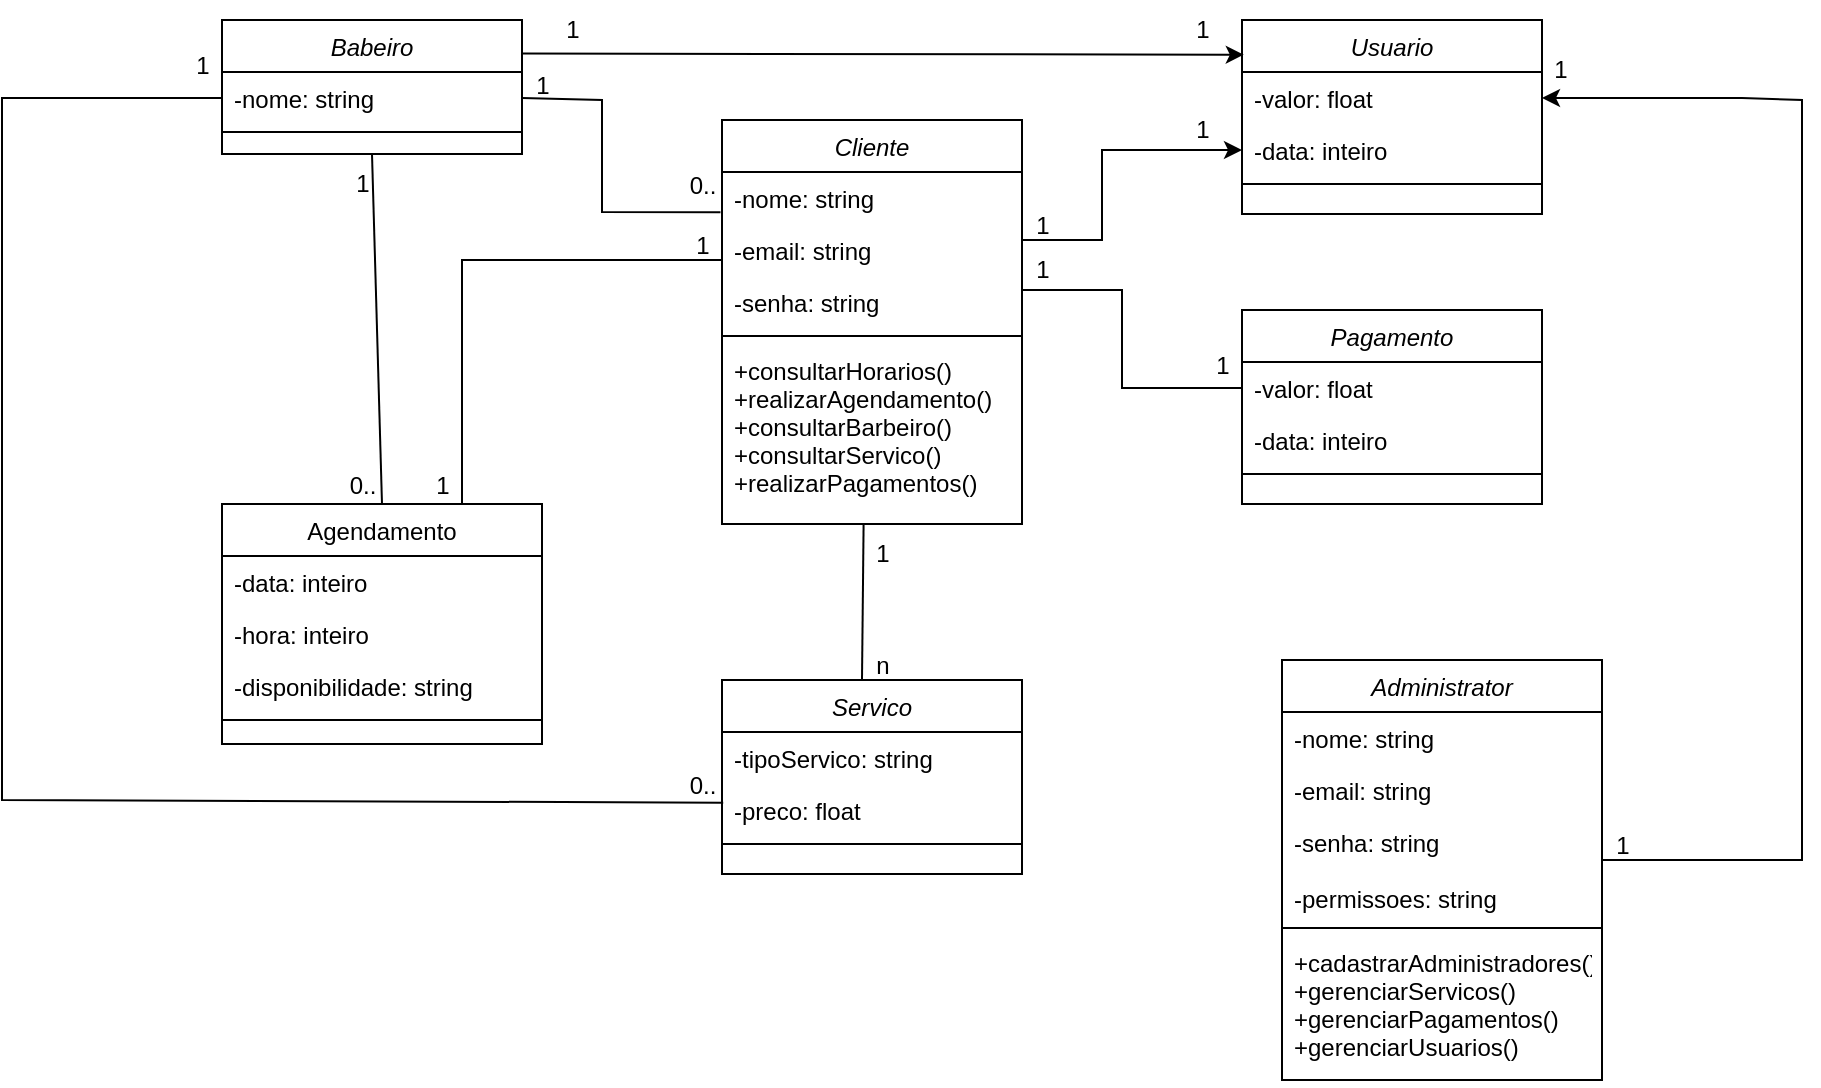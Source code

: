 <mxfile version="22.0.8" type="github">
  <diagram id="C5RBs43oDa-KdzZeNtuy" name="Page-1">
    <mxGraphModel dx="3301" dy="897" grid="1" gridSize="10" guides="1" tooltips="1" connect="1" arrows="1" fold="1" page="1" pageScale="1" pageWidth="827" pageHeight="1169" math="0" shadow="0">
      <root>
        <mxCell id="WIyWlLk6GJQsqaUBKTNV-0" />
        <mxCell id="WIyWlLk6GJQsqaUBKTNV-1" parent="WIyWlLk6GJQsqaUBKTNV-0" />
        <mxCell id="zkfFHV4jXpPFQw0GAbJ--0" value="Cliente" style="swimlane;fontStyle=2;align=center;verticalAlign=top;childLayout=stackLayout;horizontal=1;startSize=26;horizontalStack=0;resizeParent=1;resizeLast=0;collapsible=1;marginBottom=0;rounded=0;shadow=0;strokeWidth=1;" parent="WIyWlLk6GJQsqaUBKTNV-1" vertex="1">
          <mxGeometry x="-590" y="130" width="150" height="202" as="geometry">
            <mxRectangle x="230" y="140" width="160" height="26" as="alternateBounds" />
          </mxGeometry>
        </mxCell>
        <mxCell id="zkfFHV4jXpPFQw0GAbJ--1" value="-nome: string" style="text;align=left;verticalAlign=top;spacingLeft=4;spacingRight=4;overflow=hidden;rotatable=0;points=[[0,0.5],[1,0.5]];portConstraint=eastwest;" parent="zkfFHV4jXpPFQw0GAbJ--0" vertex="1">
          <mxGeometry y="26" width="150" height="26" as="geometry" />
        </mxCell>
        <mxCell id="zkfFHV4jXpPFQw0GAbJ--2" value="-email: string" style="text;align=left;verticalAlign=top;spacingLeft=4;spacingRight=4;overflow=hidden;rotatable=0;points=[[0,0.5],[1,0.5]];portConstraint=eastwest;rounded=0;shadow=0;html=0;" parent="zkfFHV4jXpPFQw0GAbJ--0" vertex="1">
          <mxGeometry y="52" width="150" height="26" as="geometry" />
        </mxCell>
        <mxCell id="zkfFHV4jXpPFQw0GAbJ--3" value="-senha: string" style="text;align=left;verticalAlign=top;spacingLeft=4;spacingRight=4;overflow=hidden;rotatable=0;points=[[0,0.5],[1,0.5]];portConstraint=eastwest;rounded=0;shadow=0;html=0;" parent="zkfFHV4jXpPFQw0GAbJ--0" vertex="1">
          <mxGeometry y="78" width="150" height="26" as="geometry" />
        </mxCell>
        <mxCell id="zkfFHV4jXpPFQw0GAbJ--4" value="" style="line;html=1;strokeWidth=1;align=left;verticalAlign=middle;spacingTop=-1;spacingLeft=3;spacingRight=3;rotatable=0;labelPosition=right;points=[];portConstraint=eastwest;" parent="zkfFHV4jXpPFQw0GAbJ--0" vertex="1">
          <mxGeometry y="104" width="150" height="8" as="geometry" />
        </mxCell>
        <mxCell id="zkfFHV4jXpPFQw0GAbJ--5" value="+consultarHorarios()&#xa;+realizarAgendamento()&#xa;+consultarBarbeiro()&#xa;+consultarServico()&#xa;+realizarPagamentos()" style="text;align=left;verticalAlign=top;spacingLeft=4;spacingRight=4;overflow=hidden;rotatable=0;points=[[0,0.5],[1,0.5]];portConstraint=eastwest;" parent="zkfFHV4jXpPFQw0GAbJ--0" vertex="1">
          <mxGeometry y="112" width="150" height="90" as="geometry" />
        </mxCell>
        <mxCell id="zkfFHV4jXpPFQw0GAbJ--17" value="Agendamento" style="swimlane;fontStyle=0;align=center;verticalAlign=top;childLayout=stackLayout;horizontal=1;startSize=26;horizontalStack=0;resizeParent=1;resizeLast=0;collapsible=1;marginBottom=0;rounded=0;shadow=0;strokeWidth=1;" parent="WIyWlLk6GJQsqaUBKTNV-1" vertex="1">
          <mxGeometry x="-840" y="322" width="160" height="120" as="geometry">
            <mxRectangle x="550" y="140" width="160" height="26" as="alternateBounds" />
          </mxGeometry>
        </mxCell>
        <mxCell id="zkfFHV4jXpPFQw0GAbJ--18" value="-data: inteiro" style="text;align=left;verticalAlign=top;spacingLeft=4;spacingRight=4;overflow=hidden;rotatable=0;points=[[0,0.5],[1,0.5]];portConstraint=eastwest;" parent="zkfFHV4jXpPFQw0GAbJ--17" vertex="1">
          <mxGeometry y="26" width="160" height="26" as="geometry" />
        </mxCell>
        <mxCell id="zkfFHV4jXpPFQw0GAbJ--19" value="-hora: inteiro" style="text;align=left;verticalAlign=top;spacingLeft=4;spacingRight=4;overflow=hidden;rotatable=0;points=[[0,0.5],[1,0.5]];portConstraint=eastwest;rounded=0;shadow=0;html=0;" parent="zkfFHV4jXpPFQw0GAbJ--17" vertex="1">
          <mxGeometry y="52" width="160" height="26" as="geometry" />
        </mxCell>
        <mxCell id="zkfFHV4jXpPFQw0GAbJ--20" value="-disponibilidade: string" style="text;align=left;verticalAlign=top;spacingLeft=4;spacingRight=4;overflow=hidden;rotatable=0;points=[[0,0.5],[1,0.5]];portConstraint=eastwest;rounded=0;shadow=0;html=0;" parent="zkfFHV4jXpPFQw0GAbJ--17" vertex="1">
          <mxGeometry y="78" width="160" height="26" as="geometry" />
        </mxCell>
        <mxCell id="zkfFHV4jXpPFQw0GAbJ--23" value="" style="line;html=1;strokeWidth=1;align=left;verticalAlign=middle;spacingTop=-1;spacingLeft=3;spacingRight=3;rotatable=0;labelPosition=right;points=[];portConstraint=eastwest;" parent="zkfFHV4jXpPFQw0GAbJ--17" vertex="1">
          <mxGeometry y="104" width="160" height="8" as="geometry" />
        </mxCell>
        <mxCell id="aGwhg0bKs-_4AsM8gveS-29" value="Servico" style="swimlane;fontStyle=2;align=center;verticalAlign=top;childLayout=stackLayout;horizontal=1;startSize=26;horizontalStack=0;resizeParent=1;resizeLast=0;collapsible=1;marginBottom=0;rounded=0;shadow=0;strokeWidth=1;" parent="WIyWlLk6GJQsqaUBKTNV-1" vertex="1">
          <mxGeometry x="-590" y="410" width="150" height="97" as="geometry">
            <mxRectangle x="230" y="140" width="160" height="26" as="alternateBounds" />
          </mxGeometry>
        </mxCell>
        <mxCell id="aGwhg0bKs-_4AsM8gveS-30" value="-tipoServico: string" style="text;align=left;verticalAlign=top;spacingLeft=4;spacingRight=4;overflow=hidden;rotatable=0;points=[[0,0.5],[1,0.5]];portConstraint=eastwest;" parent="aGwhg0bKs-_4AsM8gveS-29" vertex="1">
          <mxGeometry y="26" width="150" height="26" as="geometry" />
        </mxCell>
        <mxCell id="aGwhg0bKs-_4AsM8gveS-31" value="-preco: float" style="text;align=left;verticalAlign=top;spacingLeft=4;spacingRight=4;overflow=hidden;rotatable=0;points=[[0,0.5],[1,0.5]];portConstraint=eastwest;rounded=0;shadow=0;html=0;" parent="aGwhg0bKs-_4AsM8gveS-29" vertex="1">
          <mxGeometry y="52" width="150" height="26" as="geometry" />
        </mxCell>
        <mxCell id="aGwhg0bKs-_4AsM8gveS-33" value="" style="line;html=1;strokeWidth=1;align=left;verticalAlign=middle;spacingTop=-1;spacingLeft=3;spacingRight=3;rotatable=0;labelPosition=right;points=[];portConstraint=eastwest;" parent="aGwhg0bKs-_4AsM8gveS-29" vertex="1">
          <mxGeometry y="78" width="150" height="8" as="geometry" />
        </mxCell>
        <mxCell id="aGwhg0bKs-_4AsM8gveS-40" value="Babeiro" style="swimlane;fontStyle=2;align=center;verticalAlign=top;childLayout=stackLayout;horizontal=1;startSize=26;horizontalStack=0;resizeParent=1;resizeLast=0;collapsible=1;marginBottom=0;rounded=0;shadow=0;strokeWidth=1;" parent="WIyWlLk6GJQsqaUBKTNV-1" vertex="1">
          <mxGeometry x="-840" y="80" width="150" height="67" as="geometry">
            <mxRectangle x="230" y="140" width="160" height="26" as="alternateBounds" />
          </mxGeometry>
        </mxCell>
        <mxCell id="aGwhg0bKs-_4AsM8gveS-41" value="-nome: string" style="text;align=left;verticalAlign=top;spacingLeft=4;spacingRight=4;overflow=hidden;rotatable=0;points=[[0,0.5],[1,0.5]];portConstraint=eastwest;" parent="aGwhg0bKs-_4AsM8gveS-40" vertex="1">
          <mxGeometry y="26" width="150" height="26" as="geometry" />
        </mxCell>
        <mxCell id="aGwhg0bKs-_4AsM8gveS-42" value="" style="line;html=1;strokeWidth=1;align=left;verticalAlign=middle;spacingTop=-1;spacingLeft=3;spacingRight=3;rotatable=0;labelPosition=right;points=[];portConstraint=eastwest;" parent="aGwhg0bKs-_4AsM8gveS-40" vertex="1">
          <mxGeometry y="52" width="150" height="8" as="geometry" />
        </mxCell>
        <mxCell id="aGwhg0bKs-_4AsM8gveS-43" value="Administrator" style="swimlane;fontStyle=2;align=center;verticalAlign=top;childLayout=stackLayout;horizontal=1;startSize=26;horizontalStack=0;resizeParent=1;resizeLast=0;collapsible=1;marginBottom=0;rounded=0;shadow=0;strokeWidth=1;" parent="WIyWlLk6GJQsqaUBKTNV-1" vertex="1">
          <mxGeometry x="-310" y="400" width="160" height="210" as="geometry">
            <mxRectangle x="230" y="140" width="160" height="26" as="alternateBounds" />
          </mxGeometry>
        </mxCell>
        <mxCell id="aGwhg0bKs-_4AsM8gveS-44" value="-nome: string" style="text;align=left;verticalAlign=top;spacingLeft=4;spacingRight=4;overflow=hidden;rotatable=0;points=[[0,0.5],[1,0.5]];portConstraint=eastwest;" parent="aGwhg0bKs-_4AsM8gveS-43" vertex="1">
          <mxGeometry y="26" width="160" height="26" as="geometry" />
        </mxCell>
        <mxCell id="aGwhg0bKs-_4AsM8gveS-45" value="-email: string" style="text;align=left;verticalAlign=top;spacingLeft=4;spacingRight=4;overflow=hidden;rotatable=0;points=[[0,0.5],[1,0.5]];portConstraint=eastwest;rounded=0;shadow=0;html=0;" parent="aGwhg0bKs-_4AsM8gveS-43" vertex="1">
          <mxGeometry y="52" width="160" height="26" as="geometry" />
        </mxCell>
        <mxCell id="aGwhg0bKs-_4AsM8gveS-46" value="-senha: string&#xa;&#xa;-permissoes: string" style="text;align=left;verticalAlign=top;spacingLeft=4;spacingRight=4;overflow=hidden;rotatable=0;points=[[0,0.5],[1,0.5]];portConstraint=eastwest;rounded=0;shadow=0;html=0;" parent="aGwhg0bKs-_4AsM8gveS-43" vertex="1">
          <mxGeometry y="78" width="160" height="52" as="geometry" />
        </mxCell>
        <mxCell id="aGwhg0bKs-_4AsM8gveS-47" value="" style="line;html=1;strokeWidth=1;align=left;verticalAlign=middle;spacingTop=-1;spacingLeft=3;spacingRight=3;rotatable=0;labelPosition=right;points=[];portConstraint=eastwest;" parent="aGwhg0bKs-_4AsM8gveS-43" vertex="1">
          <mxGeometry y="130" width="160" height="8" as="geometry" />
        </mxCell>
        <mxCell id="aGwhg0bKs-_4AsM8gveS-48" value="+cadastrarAdministradores()&#xa;+gerenciarServicos()&#xa;+gerenciarPagamentos()&#xa;+gerenciarUsuarios()&#xa;" style="text;align=left;verticalAlign=top;spacingLeft=4;spacingRight=4;overflow=hidden;rotatable=0;points=[[0,0.5],[1,0.5]];portConstraint=eastwest;" parent="aGwhg0bKs-_4AsM8gveS-43" vertex="1">
          <mxGeometry y="138" width="160" height="72" as="geometry" />
        </mxCell>
        <mxCell id="aGwhg0bKs-_4AsM8gveS-51" value="Pagamento" style="swimlane;fontStyle=2;align=center;verticalAlign=top;childLayout=stackLayout;horizontal=1;startSize=26;horizontalStack=0;resizeParent=1;resizeLast=0;collapsible=1;marginBottom=0;rounded=0;shadow=0;strokeWidth=1;" parent="WIyWlLk6GJQsqaUBKTNV-1" vertex="1">
          <mxGeometry x="-330" y="225" width="150" height="97" as="geometry">
            <mxRectangle x="230" y="140" width="160" height="26" as="alternateBounds" />
          </mxGeometry>
        </mxCell>
        <mxCell id="aGwhg0bKs-_4AsM8gveS-52" value="-valor: float" style="text;align=left;verticalAlign=top;spacingLeft=4;spacingRight=4;overflow=hidden;rotatable=0;points=[[0,0.5],[1,0.5]];portConstraint=eastwest;" parent="aGwhg0bKs-_4AsM8gveS-51" vertex="1">
          <mxGeometry y="26" width="150" height="26" as="geometry" />
        </mxCell>
        <mxCell id="aGwhg0bKs-_4AsM8gveS-53" value="-data: inteiro" style="text;align=left;verticalAlign=top;spacingLeft=4;spacingRight=4;overflow=hidden;rotatable=0;points=[[0,0.5],[1,0.5]];portConstraint=eastwest;rounded=0;shadow=0;html=0;" parent="aGwhg0bKs-_4AsM8gveS-51" vertex="1">
          <mxGeometry y="52" width="150" height="26" as="geometry" />
        </mxCell>
        <mxCell id="aGwhg0bKs-_4AsM8gveS-54" value="" style="line;html=1;strokeWidth=1;align=left;verticalAlign=middle;spacingTop=-1;spacingLeft=3;spacingRight=3;rotatable=0;labelPosition=right;points=[];portConstraint=eastwest;" parent="aGwhg0bKs-_4AsM8gveS-51" vertex="1">
          <mxGeometry y="78" width="150" height="8" as="geometry" />
        </mxCell>
        <mxCell id="aGwhg0bKs-_4AsM8gveS-55" value="" style="endArrow=none;html=1;rounded=0;entryX=0;entryY=0.5;entryDx=0;entryDy=0;" parent="WIyWlLk6GJQsqaUBKTNV-1" target="aGwhg0bKs-_4AsM8gveS-52" edge="1">
          <mxGeometry width="50" height="50" relative="1" as="geometry">
            <mxPoint x="-440" y="215" as="sourcePoint" />
            <mxPoint x="-330" y="165" as="targetPoint" />
            <Array as="points">
              <mxPoint x="-390" y="215" />
              <mxPoint x="-390" y="264" />
              <mxPoint x="-370" y="264" />
            </Array>
          </mxGeometry>
        </mxCell>
        <mxCell id="aGwhg0bKs-_4AsM8gveS-58" value="Usuario" style="swimlane;fontStyle=2;align=center;verticalAlign=top;childLayout=stackLayout;horizontal=1;startSize=26;horizontalStack=0;resizeParent=1;resizeLast=0;collapsible=1;marginBottom=0;rounded=0;shadow=0;strokeWidth=1;" parent="WIyWlLk6GJQsqaUBKTNV-1" vertex="1">
          <mxGeometry x="-330" y="80" width="150" height="97" as="geometry">
            <mxRectangle x="230" y="140" width="160" height="26" as="alternateBounds" />
          </mxGeometry>
        </mxCell>
        <mxCell id="aGwhg0bKs-_4AsM8gveS-59" value="-valor: float" style="text;align=left;verticalAlign=top;spacingLeft=4;spacingRight=4;overflow=hidden;rotatable=0;points=[[0,0.5],[1,0.5]];portConstraint=eastwest;" parent="aGwhg0bKs-_4AsM8gveS-58" vertex="1">
          <mxGeometry y="26" width="150" height="26" as="geometry" />
        </mxCell>
        <mxCell id="aGwhg0bKs-_4AsM8gveS-60" value="-data: inteiro" style="text;align=left;verticalAlign=top;spacingLeft=4;spacingRight=4;overflow=hidden;rotatable=0;points=[[0,0.5],[1,0.5]];portConstraint=eastwest;rounded=0;shadow=0;html=0;" parent="aGwhg0bKs-_4AsM8gveS-58" vertex="1">
          <mxGeometry y="52" width="150" height="26" as="geometry" />
        </mxCell>
        <mxCell id="aGwhg0bKs-_4AsM8gveS-61" value="" style="line;html=1;strokeWidth=1;align=left;verticalAlign=middle;spacingTop=-1;spacingLeft=3;spacingRight=3;rotatable=0;labelPosition=right;points=[];portConstraint=eastwest;" parent="aGwhg0bKs-_4AsM8gveS-58" vertex="1">
          <mxGeometry y="78" width="150" height="8" as="geometry" />
        </mxCell>
        <mxCell id="aGwhg0bKs-_4AsM8gveS-64" value="" style="endArrow=classic;html=1;rounded=0;entryX=0;entryY=0.5;entryDx=0;entryDy=0;" parent="WIyWlLk6GJQsqaUBKTNV-1" target="aGwhg0bKs-_4AsM8gveS-60" edge="1">
          <mxGeometry width="50" height="50" relative="1" as="geometry">
            <mxPoint x="-440" y="190" as="sourcePoint" />
            <mxPoint x="-280" y="130" as="targetPoint" />
            <Array as="points">
              <mxPoint x="-400" y="190" />
              <mxPoint x="-400" y="145" />
            </Array>
          </mxGeometry>
        </mxCell>
        <mxCell id="aGwhg0bKs-_4AsM8gveS-65" value="" style="endArrow=classic;html=1;rounded=0;entryX=1;entryY=0.5;entryDx=0;entryDy=0;" parent="WIyWlLk6GJQsqaUBKTNV-1" target="aGwhg0bKs-_4AsM8gveS-59" edge="1">
          <mxGeometry width="50" height="50" relative="1" as="geometry">
            <mxPoint x="-150" y="500" as="sourcePoint" />
            <mxPoint x="-30" y="140" as="targetPoint" />
            <Array as="points">
              <mxPoint x="-50" y="500" />
              <mxPoint x="-50" y="120" />
              <mxPoint x="-80" y="119" />
            </Array>
          </mxGeometry>
        </mxCell>
        <mxCell id="aGwhg0bKs-_4AsM8gveS-66" value="" style="endArrow=none;html=1;rounded=0;entryX=0;entryY=0.692;entryDx=0;entryDy=0;entryPerimeter=0;exitX=0.75;exitY=0;exitDx=0;exitDy=0;" parent="WIyWlLk6GJQsqaUBKTNV-1" source="zkfFHV4jXpPFQw0GAbJ--17" target="zkfFHV4jXpPFQw0GAbJ--2" edge="1">
          <mxGeometry width="50" height="50" relative="1" as="geometry">
            <mxPoint x="-720" y="320" as="sourcePoint" />
            <mxPoint x="-590" y="206" as="targetPoint" />
            <Array as="points">
              <mxPoint x="-720" y="200" />
            </Array>
          </mxGeometry>
        </mxCell>
        <mxCell id="aGwhg0bKs-_4AsM8gveS-70" value="" style="endArrow=classic;html=1;rounded=0;entryX=0.006;entryY=0.179;entryDx=0;entryDy=0;exitX=1;exitY=0.25;exitDx=0;exitDy=0;entryPerimeter=0;" parent="WIyWlLk6GJQsqaUBKTNV-1" source="aGwhg0bKs-_4AsM8gveS-40" target="aGwhg0bKs-_4AsM8gveS-58" edge="1">
          <mxGeometry width="50" height="50" relative="1" as="geometry">
            <mxPoint x="-420" y="290" as="sourcePoint" />
            <mxPoint x="-370" y="240" as="targetPoint" />
          </mxGeometry>
        </mxCell>
        <mxCell id="aGwhg0bKs-_4AsM8gveS-72" value="" style="endArrow=none;html=1;rounded=0;entryX=0.472;entryY=1.001;entryDx=0;entryDy=0;entryPerimeter=0;" parent="WIyWlLk6GJQsqaUBKTNV-1" target="zkfFHV4jXpPFQw0GAbJ--5" edge="1">
          <mxGeometry width="50" height="50" relative="1" as="geometry">
            <mxPoint x="-520" y="410" as="sourcePoint" />
            <mxPoint x="-520" y="340" as="targetPoint" />
          </mxGeometry>
        </mxCell>
        <mxCell id="aGwhg0bKs-_4AsM8gveS-73" value="" style="endArrow=none;html=1;rounded=0;entryX=1;entryY=0.5;entryDx=0;entryDy=0;exitX=-0.005;exitY=0.773;exitDx=0;exitDy=0;exitPerimeter=0;" parent="WIyWlLk6GJQsqaUBKTNV-1" source="zkfFHV4jXpPFQw0GAbJ--1" target="aGwhg0bKs-_4AsM8gveS-41" edge="1">
          <mxGeometry width="50" height="50" relative="1" as="geometry">
            <mxPoint x="-620" y="318" as="sourcePoint" />
            <mxPoint x="-570" y="268" as="targetPoint" />
            <Array as="points">
              <mxPoint x="-650" y="176" />
              <mxPoint x="-650" y="120" />
            </Array>
          </mxGeometry>
        </mxCell>
        <mxCell id="aGwhg0bKs-_4AsM8gveS-74" value="" style="endArrow=none;html=1;rounded=0;entryX=0;entryY=0.5;entryDx=0;entryDy=0;exitX=0.004;exitY=0.359;exitDx=0;exitDy=0;exitPerimeter=0;" parent="WIyWlLk6GJQsqaUBKTNV-1" source="aGwhg0bKs-_4AsM8gveS-31" target="aGwhg0bKs-_4AsM8gveS-41" edge="1">
          <mxGeometry width="50" height="50" relative="1" as="geometry">
            <mxPoint x="-900" y="120" as="sourcePoint" />
            <mxPoint x="-530" y="290" as="targetPoint" />
            <Array as="points">
              <mxPoint x="-950" y="470" />
              <mxPoint x="-950" y="119" />
            </Array>
          </mxGeometry>
        </mxCell>
        <mxCell id="aGwhg0bKs-_4AsM8gveS-79" value="" style="endArrow=none;html=1;rounded=0;entryX=0.5;entryY=1;entryDx=0;entryDy=0;exitX=0.5;exitY=0;exitDx=0;exitDy=0;" parent="WIyWlLk6GJQsqaUBKTNV-1" source="zkfFHV4jXpPFQw0GAbJ--17" target="aGwhg0bKs-_4AsM8gveS-40" edge="1">
          <mxGeometry width="50" height="50" relative="1" as="geometry">
            <mxPoint x="-550" y="230" as="sourcePoint" />
            <mxPoint x="-500" y="180" as="targetPoint" />
          </mxGeometry>
        </mxCell>
        <mxCell id="aGwhg0bKs-_4AsM8gveS-80" value="1" style="text;html=1;align=center;verticalAlign=middle;resizable=0;points=[];autosize=1;strokeColor=none;fillColor=none;" parent="WIyWlLk6GJQsqaUBKTNV-1" vertex="1">
          <mxGeometry x="-680" y="70" width="30" height="30" as="geometry" />
        </mxCell>
        <mxCell id="aGwhg0bKs-_4AsM8gveS-81" value="1" style="text;html=1;align=center;verticalAlign=middle;resizable=0;points=[];autosize=1;strokeColor=none;fillColor=none;" parent="WIyWlLk6GJQsqaUBKTNV-1" vertex="1">
          <mxGeometry x="-365" y="70" width="30" height="30" as="geometry" />
        </mxCell>
        <mxCell id="aGwhg0bKs-_4AsM8gveS-82" value="1" style="text;html=1;align=center;verticalAlign=middle;resizable=0;points=[];autosize=1;strokeColor=none;fillColor=none;" parent="WIyWlLk6GJQsqaUBKTNV-1" vertex="1">
          <mxGeometry x="-445" y="168" width="30" height="30" as="geometry" />
        </mxCell>
        <mxCell id="aGwhg0bKs-_4AsM8gveS-83" value="1" style="text;html=1;align=center;verticalAlign=middle;resizable=0;points=[];autosize=1;strokeColor=none;fillColor=none;" parent="WIyWlLk6GJQsqaUBKTNV-1" vertex="1">
          <mxGeometry x="-365" y="120" width="30" height="30" as="geometry" />
        </mxCell>
        <mxCell id="aGwhg0bKs-_4AsM8gveS-84" value="1" style="text;html=1;align=center;verticalAlign=middle;resizable=0;points=[];autosize=1;strokeColor=none;fillColor=none;" parent="WIyWlLk6GJQsqaUBKTNV-1" vertex="1">
          <mxGeometry x="-155" y="478" width="30" height="30" as="geometry" />
        </mxCell>
        <mxCell id="aGwhg0bKs-_4AsM8gveS-85" value="1" style="text;html=1;align=center;verticalAlign=middle;resizable=0;points=[];autosize=1;strokeColor=none;fillColor=none;" parent="WIyWlLk6GJQsqaUBKTNV-1" vertex="1">
          <mxGeometry x="-186" y="90" width="30" height="30" as="geometry" />
        </mxCell>
        <mxCell id="aGwhg0bKs-_4AsM8gveS-86" value="0.." style="text;html=1;align=center;verticalAlign=middle;resizable=0;points=[];autosize=1;strokeColor=none;fillColor=none;" parent="WIyWlLk6GJQsqaUBKTNV-1" vertex="1">
          <mxGeometry x="-620" y="148" width="40" height="30" as="geometry" />
        </mxCell>
        <mxCell id="aGwhg0bKs-_4AsM8gveS-87" value="1" style="text;html=1;align=center;verticalAlign=middle;resizable=0;points=[];autosize=1;strokeColor=none;fillColor=none;" parent="WIyWlLk6GJQsqaUBKTNV-1" vertex="1">
          <mxGeometry x="-695" y="98" width="30" height="30" as="geometry" />
        </mxCell>
        <mxCell id="aGwhg0bKs-_4AsM8gveS-89" value="1" style="text;html=1;align=center;verticalAlign=middle;resizable=0;points=[];autosize=1;strokeColor=none;fillColor=none;" parent="WIyWlLk6GJQsqaUBKTNV-1" vertex="1">
          <mxGeometry x="-785" y="147" width="30" height="30" as="geometry" />
        </mxCell>
        <mxCell id="aGwhg0bKs-_4AsM8gveS-90" value="0.." style="text;html=1;align=center;verticalAlign=middle;resizable=0;points=[];autosize=1;strokeColor=none;fillColor=none;" parent="WIyWlLk6GJQsqaUBKTNV-1" vertex="1">
          <mxGeometry x="-790" y="298" width="40" height="30" as="geometry" />
        </mxCell>
        <mxCell id="aGwhg0bKs-_4AsM8gveS-91" value="1" style="text;html=1;align=center;verticalAlign=middle;resizable=0;points=[];autosize=1;strokeColor=none;fillColor=none;" parent="WIyWlLk6GJQsqaUBKTNV-1" vertex="1">
          <mxGeometry x="-525" y="332" width="30" height="30" as="geometry" />
        </mxCell>
        <mxCell id="aGwhg0bKs-_4AsM8gveS-93" value="n" style="text;html=1;align=center;verticalAlign=middle;resizable=0;points=[];autosize=1;strokeColor=none;fillColor=none;" parent="WIyWlLk6GJQsqaUBKTNV-1" vertex="1">
          <mxGeometry x="-525" y="388" width="30" height="30" as="geometry" />
        </mxCell>
        <mxCell id="aGwhg0bKs-_4AsM8gveS-94" value="1" style="text;html=1;align=center;verticalAlign=middle;resizable=0;points=[];autosize=1;strokeColor=none;fillColor=none;" parent="WIyWlLk6GJQsqaUBKTNV-1" vertex="1">
          <mxGeometry x="-445" y="190" width="30" height="30" as="geometry" />
        </mxCell>
        <mxCell id="aGwhg0bKs-_4AsM8gveS-96" value="1" style="text;html=1;align=center;verticalAlign=middle;resizable=0;points=[];autosize=1;strokeColor=none;fillColor=none;" parent="WIyWlLk6GJQsqaUBKTNV-1" vertex="1">
          <mxGeometry x="-355" y="238" width="30" height="30" as="geometry" />
        </mxCell>
        <mxCell id="aGwhg0bKs-_4AsM8gveS-97" value="1" style="text;html=1;align=center;verticalAlign=middle;resizable=0;points=[];autosize=1;strokeColor=none;fillColor=none;" parent="WIyWlLk6GJQsqaUBKTNV-1" vertex="1">
          <mxGeometry x="-865" y="88" width="30" height="30" as="geometry" />
        </mxCell>
        <mxCell id="aGwhg0bKs-_4AsM8gveS-98" value="0.." style="text;html=1;align=center;verticalAlign=middle;resizable=0;points=[];autosize=1;strokeColor=none;fillColor=none;" parent="WIyWlLk6GJQsqaUBKTNV-1" vertex="1">
          <mxGeometry x="-620" y="448" width="40" height="30" as="geometry" />
        </mxCell>
        <mxCell id="aGwhg0bKs-_4AsM8gveS-99" value="1" style="text;html=1;align=center;verticalAlign=middle;resizable=0;points=[];autosize=1;strokeColor=none;fillColor=none;" parent="WIyWlLk6GJQsqaUBKTNV-1" vertex="1">
          <mxGeometry x="-615" y="178" width="30" height="30" as="geometry" />
        </mxCell>
        <mxCell id="aGwhg0bKs-_4AsM8gveS-100" value="1" style="text;html=1;align=center;verticalAlign=middle;resizable=0;points=[];autosize=1;strokeColor=none;fillColor=none;" parent="WIyWlLk6GJQsqaUBKTNV-1" vertex="1">
          <mxGeometry x="-745" y="298" width="30" height="30" as="geometry" />
        </mxCell>
      </root>
    </mxGraphModel>
  </diagram>
</mxfile>
